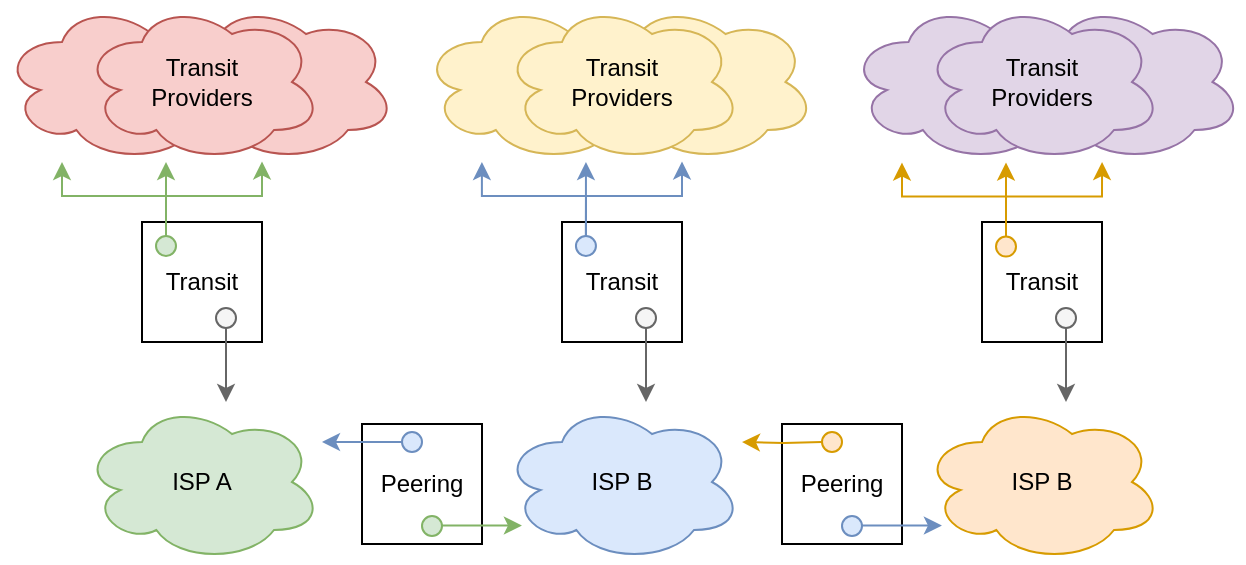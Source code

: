 <mxfile version="15.9.4" type="github">
  <diagram id="4UWRn1RSKv8BzgBLAbvu" name="Page-1">
    <mxGraphModel dx="841" dy="767" grid="1" gridSize="10" guides="1" tooltips="1" connect="1" arrows="1" fold="1" page="1" pageScale="1" pageWidth="850" pageHeight="1100" math="0" shadow="0">
      <root>
        <mxCell id="0" />
        <mxCell id="1" parent="0" />
        <mxCell id="dRgz6IJrmQuJzPW_Olwz-29" value="" style="ellipse;shape=cloud;whiteSpace=wrap;html=1;fillColor=#e1d5e7;strokeColor=#9673a6;" vertex="1" parent="1">
          <mxGeometry x="443.25" y="90" width="120" height="80" as="geometry" />
        </mxCell>
        <mxCell id="dRgz6IJrmQuJzPW_Olwz-30" value="" style="ellipse;shape=cloud;whiteSpace=wrap;html=1;fillColor=#e1d5e7;strokeColor=#9673a6;" vertex="1" parent="1">
          <mxGeometry x="520.25" y="90" width="120" height="80" as="geometry" />
        </mxCell>
        <mxCell id="dRgz6IJrmQuJzPW_Olwz-27" value="" style="ellipse;shape=cloud;whiteSpace=wrap;html=1;fillColor=#fff2cc;strokeColor=#d6b656;" vertex="1" parent="1">
          <mxGeometry x="229.75" y="90" width="120" height="80" as="geometry" />
        </mxCell>
        <mxCell id="dRgz6IJrmQuJzPW_Olwz-28" value="" style="ellipse;shape=cloud;whiteSpace=wrap;html=1;fillColor=#fff2cc;strokeColor=#d6b656;" vertex="1" parent="1">
          <mxGeometry x="306.75" y="90" width="120" height="80" as="geometry" />
        </mxCell>
        <mxCell id="dRgz6IJrmQuJzPW_Olwz-17" value="" style="ellipse;shape=cloud;whiteSpace=wrap;html=1;fillColor=#f8cecc;strokeColor=#b85450;" vertex="1" parent="1">
          <mxGeometry x="20" y="90" width="120" height="80" as="geometry" />
        </mxCell>
        <mxCell id="dRgz6IJrmQuJzPW_Olwz-16" value="" style="ellipse;shape=cloud;whiteSpace=wrap;html=1;fillColor=#f8cecc;strokeColor=#b85450;" vertex="1" parent="1">
          <mxGeometry x="97" y="90" width="120" height="80" as="geometry" />
        </mxCell>
        <mxCell id="yP81Dn8YOqK7VLwaJpsM-10" value="Peering" style="rounded=0;whiteSpace=wrap;html=1;" parent="1" vertex="1">
          <mxGeometry x="200" y="301" width="60" height="60" as="geometry" />
        </mxCell>
        <mxCell id="yP81Dn8YOqK7VLwaJpsM-1" value="Transit&lt;br&gt;Providers" style="ellipse;shape=cloud;whiteSpace=wrap;html=1;fillColor=#f8cecc;strokeColor=#b85450;" parent="1" vertex="1">
          <mxGeometry x="60" y="90" width="120" height="80" as="geometry" />
        </mxCell>
        <mxCell id="yP81Dn8YOqK7VLwaJpsM-2" value="Transit&lt;br&gt;Providers" style="ellipse;shape=cloud;whiteSpace=wrap;html=1;fillColor=#e1d5e7;strokeColor=#9673a6;" parent="1" vertex="1">
          <mxGeometry x="480" y="90" width="120" height="80" as="geometry" />
        </mxCell>
        <mxCell id="yP81Dn8YOqK7VLwaJpsM-3" value="Transit&lt;br&gt;Providers" style="ellipse;shape=cloud;whiteSpace=wrap;html=1;fillColor=#fff2cc;strokeColor=#d6b656;" parent="1" vertex="1">
          <mxGeometry x="270" y="90" width="120" height="80" as="geometry" />
        </mxCell>
        <mxCell id="yP81Dn8YOqK7VLwaJpsM-4" value="Transit" style="rounded=0;whiteSpace=wrap;html=1;" parent="1" vertex="1">
          <mxGeometry x="90" y="200" width="60" height="60" as="geometry" />
        </mxCell>
        <mxCell id="yP81Dn8YOqK7VLwaJpsM-5" value="Transit" style="rounded=0;whiteSpace=wrap;html=1;" parent="1" vertex="1">
          <mxGeometry x="300" y="200" width="60" height="60" as="geometry" />
        </mxCell>
        <mxCell id="yP81Dn8YOqK7VLwaJpsM-11" style="edgeStyle=orthogonalEdgeStyle;rounded=0;orthogonalLoop=1;jettySize=auto;html=1;exitX=1;exitY=0.25;exitDx=0;exitDy=0;exitPerimeter=0;entryX=0;entryY=0.5;entryDx=0;entryDy=0;startArrow=classic;startFill=1;endArrow=none;endFill=0;fillColor=#dae8fc;strokeColor=#6c8ebf;" parent="1" source="yP81Dn8YOqK7VLwaJpsM-8" target="yP81Dn8YOqK7VLwaJpsM-13" edge="1">
          <mxGeometry relative="1" as="geometry" />
        </mxCell>
        <mxCell id="yP81Dn8YOqK7VLwaJpsM-8" value="ISP A" style="ellipse;shape=cloud;whiteSpace=wrap;html=1;fillColor=#d5e8d4;strokeColor=#82b366;" parent="1" vertex="1">
          <mxGeometry x="60" y="290" width="120" height="80" as="geometry" />
        </mxCell>
        <mxCell id="yP81Dn8YOqK7VLwaJpsM-15" style="edgeStyle=orthogonalEdgeStyle;rounded=0;orthogonalLoop=1;jettySize=auto;html=1;exitX=0.083;exitY=0.772;exitDx=0;exitDy=0;exitPerimeter=0;entryX=0.897;entryY=0.475;entryDx=0;entryDy=0;entryPerimeter=0;startArrow=classic;startFill=1;endArrow=none;endFill=0;fillColor=#d5e8d4;strokeColor=#82b366;" parent="1" source="yP81Dn8YOqK7VLwaJpsM-9" target="yP81Dn8YOqK7VLwaJpsM-14" edge="1">
          <mxGeometry relative="1" as="geometry" />
        </mxCell>
        <mxCell id="yP81Dn8YOqK7VLwaJpsM-9" value="ISP B" style="ellipse;shape=cloud;whiteSpace=wrap;html=1;fillColor=#dae8fc;strokeColor=#6c8ebf;" parent="1" vertex="1">
          <mxGeometry x="270" y="290" width="120" height="80" as="geometry" />
        </mxCell>
        <mxCell id="yP81Dn8YOqK7VLwaJpsM-13" value="" style="ellipse;whiteSpace=wrap;html=1;aspect=fixed;fillColor=#dae8fc;strokeColor=#6c8ebf;" parent="1" vertex="1">
          <mxGeometry x="220" y="305" width="10" height="10" as="geometry" />
        </mxCell>
        <mxCell id="yP81Dn8YOqK7VLwaJpsM-14" value="" style="ellipse;whiteSpace=wrap;html=1;aspect=fixed;fillColor=#d5e8d4;strokeColor=#82b366;" parent="1" vertex="1">
          <mxGeometry x="230" y="347" width="10" height="10" as="geometry" />
        </mxCell>
        <mxCell id="yP81Dn8YOqK7VLwaJpsM-31" style="edgeStyle=orthogonalEdgeStyle;rounded=0;orthogonalLoop=1;jettySize=auto;html=1;entryX=0;entryY=0.5;entryDx=0;entryDy=0;startArrow=classic;startFill=1;endArrow=none;endFill=0;fillColor=#d5e8d4;strokeColor=#82b366;" parent="1" target="yP81Dn8YOqK7VLwaJpsM-32" edge="1">
          <mxGeometry relative="1" as="geometry">
            <mxPoint x="102" y="170" as="sourcePoint" />
          </mxGeometry>
        </mxCell>
        <mxCell id="dRgz6IJrmQuJzPW_Olwz-15" style="edgeStyle=orthogonalEdgeStyle;rounded=0;orthogonalLoop=1;jettySize=auto;html=1;exitX=0;exitY=0.5;exitDx=0;exitDy=0;fillColor=#d5e8d4;strokeColor=#82b366;" edge="1" parent="1" source="yP81Dn8YOqK7VLwaJpsM-32" target="dRgz6IJrmQuJzPW_Olwz-16">
          <mxGeometry relative="1" as="geometry">
            <mxPoint x="186" y="207" as="targetPoint" />
            <Array as="points">
              <mxPoint x="102" y="187" />
              <mxPoint x="150" y="187" />
            </Array>
          </mxGeometry>
        </mxCell>
        <mxCell id="yP81Dn8YOqK7VLwaJpsM-32" value="" style="ellipse;whiteSpace=wrap;html=1;aspect=fixed;fillColor=#d5e8d4;strokeColor=#82b366;rotation=90;" parent="1" vertex="1">
          <mxGeometry x="97.0" y="207" width="10" height="10" as="geometry" />
        </mxCell>
        <mxCell id="yP81Dn8YOqK7VLwaJpsM-25" style="edgeStyle=orthogonalEdgeStyle;rounded=0;orthogonalLoop=1;jettySize=auto;html=1;entryX=0;entryY=0.5;entryDx=0;entryDy=0;startArrow=classic;startFill=1;endArrow=none;endFill=0;fillColor=#f5f5f5;strokeColor=#666666;" parent="1" target="yP81Dn8YOqK7VLwaJpsM-26" edge="1">
          <mxGeometry relative="1" as="geometry">
            <mxPoint x="132" y="290" as="sourcePoint" />
          </mxGeometry>
        </mxCell>
        <mxCell id="yP81Dn8YOqK7VLwaJpsM-26" value="" style="ellipse;whiteSpace=wrap;html=1;aspect=fixed;fillColor=#f5f5f5;strokeColor=#666666;rotation=-90;fontColor=#333333;" parent="1" vertex="1">
          <mxGeometry x="127.0" y="243" width="10" height="10" as="geometry" />
        </mxCell>
        <mxCell id="yP81Dn8YOqK7VLwaJpsM-37" style="edgeStyle=orthogonalEdgeStyle;rounded=0;orthogonalLoop=1;jettySize=auto;html=1;entryX=0;entryY=0.5;entryDx=0;entryDy=0;startArrow=classic;startFill=1;endArrow=none;endFill=0;fillColor=#f5f5f5;strokeColor=#666666;" parent="1" target="yP81Dn8YOqK7VLwaJpsM-38" edge="1">
          <mxGeometry relative="1" as="geometry">
            <mxPoint x="342" y="290" as="sourcePoint" />
          </mxGeometry>
        </mxCell>
        <mxCell id="yP81Dn8YOqK7VLwaJpsM-38" value="" style="ellipse;whiteSpace=wrap;html=1;aspect=fixed;fillColor=#f5f5f5;strokeColor=#666666;rotation=-90;fontColor=#333333;" parent="1" vertex="1">
          <mxGeometry x="337" y="243" width="10" height="10" as="geometry" />
        </mxCell>
        <mxCell id="dRgz6IJrmQuJzPW_Olwz-1" value="Peering" style="rounded=0;whiteSpace=wrap;html=1;" vertex="1" parent="1">
          <mxGeometry x="410" y="301" width="60" height="60" as="geometry" />
        </mxCell>
        <mxCell id="dRgz6IJrmQuJzPW_Olwz-2" value="Transit" style="rounded=0;whiteSpace=wrap;html=1;" vertex="1" parent="1">
          <mxGeometry x="510" y="200" width="60" height="60" as="geometry" />
        </mxCell>
        <mxCell id="dRgz6IJrmQuJzPW_Olwz-3" style="edgeStyle=orthogonalEdgeStyle;rounded=0;orthogonalLoop=1;jettySize=auto;html=1;exitX=1;exitY=0.25;exitDx=0;exitDy=0;exitPerimeter=0;entryX=0;entryY=0.5;entryDx=0;entryDy=0;startArrow=classic;startFill=1;endArrow=none;endFill=0;fillColor=#ffe6cc;strokeColor=#d79b00;" edge="1" parent="1" target="dRgz6IJrmQuJzPW_Olwz-6">
          <mxGeometry relative="1" as="geometry">
            <mxPoint x="390" y="310" as="sourcePoint" />
          </mxGeometry>
        </mxCell>
        <mxCell id="dRgz6IJrmQuJzPW_Olwz-4" style="edgeStyle=orthogonalEdgeStyle;rounded=0;orthogonalLoop=1;jettySize=auto;html=1;exitX=0.083;exitY=0.772;exitDx=0;exitDy=0;exitPerimeter=0;entryX=0.897;entryY=0.475;entryDx=0;entryDy=0;entryPerimeter=0;startArrow=classic;startFill=1;endArrow=none;endFill=0;fillColor=#dae8fc;strokeColor=#6c8ebf;" edge="1" parent="1" source="dRgz6IJrmQuJzPW_Olwz-5" target="dRgz6IJrmQuJzPW_Olwz-7">
          <mxGeometry relative="1" as="geometry" />
        </mxCell>
        <mxCell id="dRgz6IJrmQuJzPW_Olwz-5" value="ISP B" style="ellipse;shape=cloud;whiteSpace=wrap;html=1;fillColor=#ffe6cc;strokeColor=#d79b00;" vertex="1" parent="1">
          <mxGeometry x="480" y="290" width="120" height="80" as="geometry" />
        </mxCell>
        <mxCell id="dRgz6IJrmQuJzPW_Olwz-6" value="" style="ellipse;whiteSpace=wrap;html=1;aspect=fixed;fillColor=#ffe6cc;strokeColor=#d79b00;" vertex="1" parent="1">
          <mxGeometry x="430" y="305" width="10" height="10" as="geometry" />
        </mxCell>
        <mxCell id="dRgz6IJrmQuJzPW_Olwz-7" value="" style="ellipse;whiteSpace=wrap;html=1;aspect=fixed;fillColor=#dae8fc;strokeColor=#6c8ebf;" vertex="1" parent="1">
          <mxGeometry x="440" y="347" width="10" height="10" as="geometry" />
        </mxCell>
        <mxCell id="dRgz6IJrmQuJzPW_Olwz-10" style="edgeStyle=orthogonalEdgeStyle;rounded=0;orthogonalLoop=1;jettySize=auto;html=1;entryX=0;entryY=0.5;entryDx=0;entryDy=0;startArrow=classic;startFill=1;endArrow=none;endFill=0;fillColor=#f5f5f5;strokeColor=#666666;" edge="1" parent="1" target="dRgz6IJrmQuJzPW_Olwz-11">
          <mxGeometry relative="1" as="geometry">
            <mxPoint x="552" y="290" as="sourcePoint" />
          </mxGeometry>
        </mxCell>
        <mxCell id="dRgz6IJrmQuJzPW_Olwz-11" value="" style="ellipse;whiteSpace=wrap;html=1;aspect=fixed;fillColor=#f5f5f5;strokeColor=#666666;rotation=-90;fontColor=#333333;" vertex="1" parent="1">
          <mxGeometry x="547" y="243" width="10" height="10" as="geometry" />
        </mxCell>
        <mxCell id="dRgz6IJrmQuJzPW_Olwz-18" style="edgeStyle=orthogonalEdgeStyle;rounded=0;orthogonalLoop=1;jettySize=auto;html=1;exitX=0;exitY=0.5;exitDx=0;exitDy=0;fillColor=#d5e8d4;strokeColor=#82b366;" edge="1" parent="1" source="yP81Dn8YOqK7VLwaJpsM-32">
          <mxGeometry relative="1" as="geometry">
            <mxPoint x="112" y="217" as="sourcePoint" />
            <mxPoint x="50" y="170" as="targetPoint" />
            <Array as="points">
              <mxPoint x="102" y="187" />
              <mxPoint x="50" y="187" />
              <mxPoint x="50" y="170" />
            </Array>
          </mxGeometry>
        </mxCell>
        <mxCell id="dRgz6IJrmQuJzPW_Olwz-19" style="edgeStyle=orthogonalEdgeStyle;rounded=0;orthogonalLoop=1;jettySize=auto;html=1;entryX=0;entryY=0.5;entryDx=0;entryDy=0;startArrow=classic;startFill=1;endArrow=none;endFill=0;fillColor=#dae8fc;strokeColor=#6c8ebf;" edge="1" parent="1" target="dRgz6IJrmQuJzPW_Olwz-21">
          <mxGeometry relative="1" as="geometry">
            <mxPoint x="311.97" y="170" as="sourcePoint" />
          </mxGeometry>
        </mxCell>
        <mxCell id="dRgz6IJrmQuJzPW_Olwz-20" style="edgeStyle=orthogonalEdgeStyle;rounded=0;orthogonalLoop=1;jettySize=auto;html=1;exitX=0;exitY=0.5;exitDx=0;exitDy=0;fillColor=#dae8fc;strokeColor=#6c8ebf;" edge="1" parent="1" source="dRgz6IJrmQuJzPW_Olwz-21">
          <mxGeometry relative="1" as="geometry">
            <mxPoint x="359.999" y="169.729" as="targetPoint" />
            <Array as="points">
              <mxPoint x="311.97" y="187" />
              <mxPoint x="359.97" y="187" />
            </Array>
          </mxGeometry>
        </mxCell>
        <mxCell id="dRgz6IJrmQuJzPW_Olwz-21" value="" style="ellipse;whiteSpace=wrap;html=1;aspect=fixed;fillColor=#dae8fc;strokeColor=#6c8ebf;rotation=90;" vertex="1" parent="1">
          <mxGeometry x="306.97" y="207" width="10" height="10" as="geometry" />
        </mxCell>
        <mxCell id="dRgz6IJrmQuJzPW_Olwz-22" style="edgeStyle=orthogonalEdgeStyle;rounded=0;orthogonalLoop=1;jettySize=auto;html=1;exitX=0;exitY=0.5;exitDx=0;exitDy=0;fillColor=#dae8fc;strokeColor=#6c8ebf;" edge="1" parent="1" source="dRgz6IJrmQuJzPW_Olwz-21">
          <mxGeometry relative="1" as="geometry">
            <mxPoint x="321.97" y="217" as="sourcePoint" />
            <mxPoint x="259.97" y="170" as="targetPoint" />
            <Array as="points">
              <mxPoint x="311.97" y="187" />
              <mxPoint x="259.97" y="187" />
              <mxPoint x="259.97" y="170" />
            </Array>
          </mxGeometry>
        </mxCell>
        <mxCell id="dRgz6IJrmQuJzPW_Olwz-23" style="edgeStyle=orthogonalEdgeStyle;rounded=0;orthogonalLoop=1;jettySize=auto;html=1;entryX=0;entryY=0.5;entryDx=0;entryDy=0;startArrow=classic;startFill=1;endArrow=none;endFill=0;fillColor=#ffe6cc;strokeColor=#d79b00;" edge="1" parent="1" target="dRgz6IJrmQuJzPW_Olwz-25">
          <mxGeometry relative="1" as="geometry">
            <mxPoint x="522" y="170.27" as="sourcePoint" />
          </mxGeometry>
        </mxCell>
        <mxCell id="dRgz6IJrmQuJzPW_Olwz-24" style="edgeStyle=orthogonalEdgeStyle;rounded=0;orthogonalLoop=1;jettySize=auto;html=1;exitX=0;exitY=0.5;exitDx=0;exitDy=0;fillColor=#ffe6cc;strokeColor=#d79b00;" edge="1" parent="1" source="dRgz6IJrmQuJzPW_Olwz-25">
          <mxGeometry relative="1" as="geometry">
            <mxPoint x="570.029" y="169.999" as="targetPoint" />
            <Array as="points">
              <mxPoint x="522" y="187.27" />
              <mxPoint x="570" y="187.27" />
            </Array>
          </mxGeometry>
        </mxCell>
        <mxCell id="dRgz6IJrmQuJzPW_Olwz-25" value="" style="ellipse;whiteSpace=wrap;html=1;aspect=fixed;fillColor=#ffe6cc;strokeColor=#d79b00;rotation=90;" vertex="1" parent="1">
          <mxGeometry x="517" y="207.27" width="10" height="10" as="geometry" />
        </mxCell>
        <mxCell id="dRgz6IJrmQuJzPW_Olwz-26" style="edgeStyle=orthogonalEdgeStyle;rounded=0;orthogonalLoop=1;jettySize=auto;html=1;exitX=0;exitY=0.5;exitDx=0;exitDy=0;fillColor=#ffe6cc;strokeColor=#d79b00;" edge="1" parent="1" source="dRgz6IJrmQuJzPW_Olwz-25">
          <mxGeometry relative="1" as="geometry">
            <mxPoint x="532" y="217.27" as="sourcePoint" />
            <mxPoint x="470" y="170.27" as="targetPoint" />
            <Array as="points">
              <mxPoint x="522" y="187.27" />
              <mxPoint x="470" y="187.27" />
              <mxPoint x="470" y="170.27" />
            </Array>
          </mxGeometry>
        </mxCell>
      </root>
    </mxGraphModel>
  </diagram>
</mxfile>
